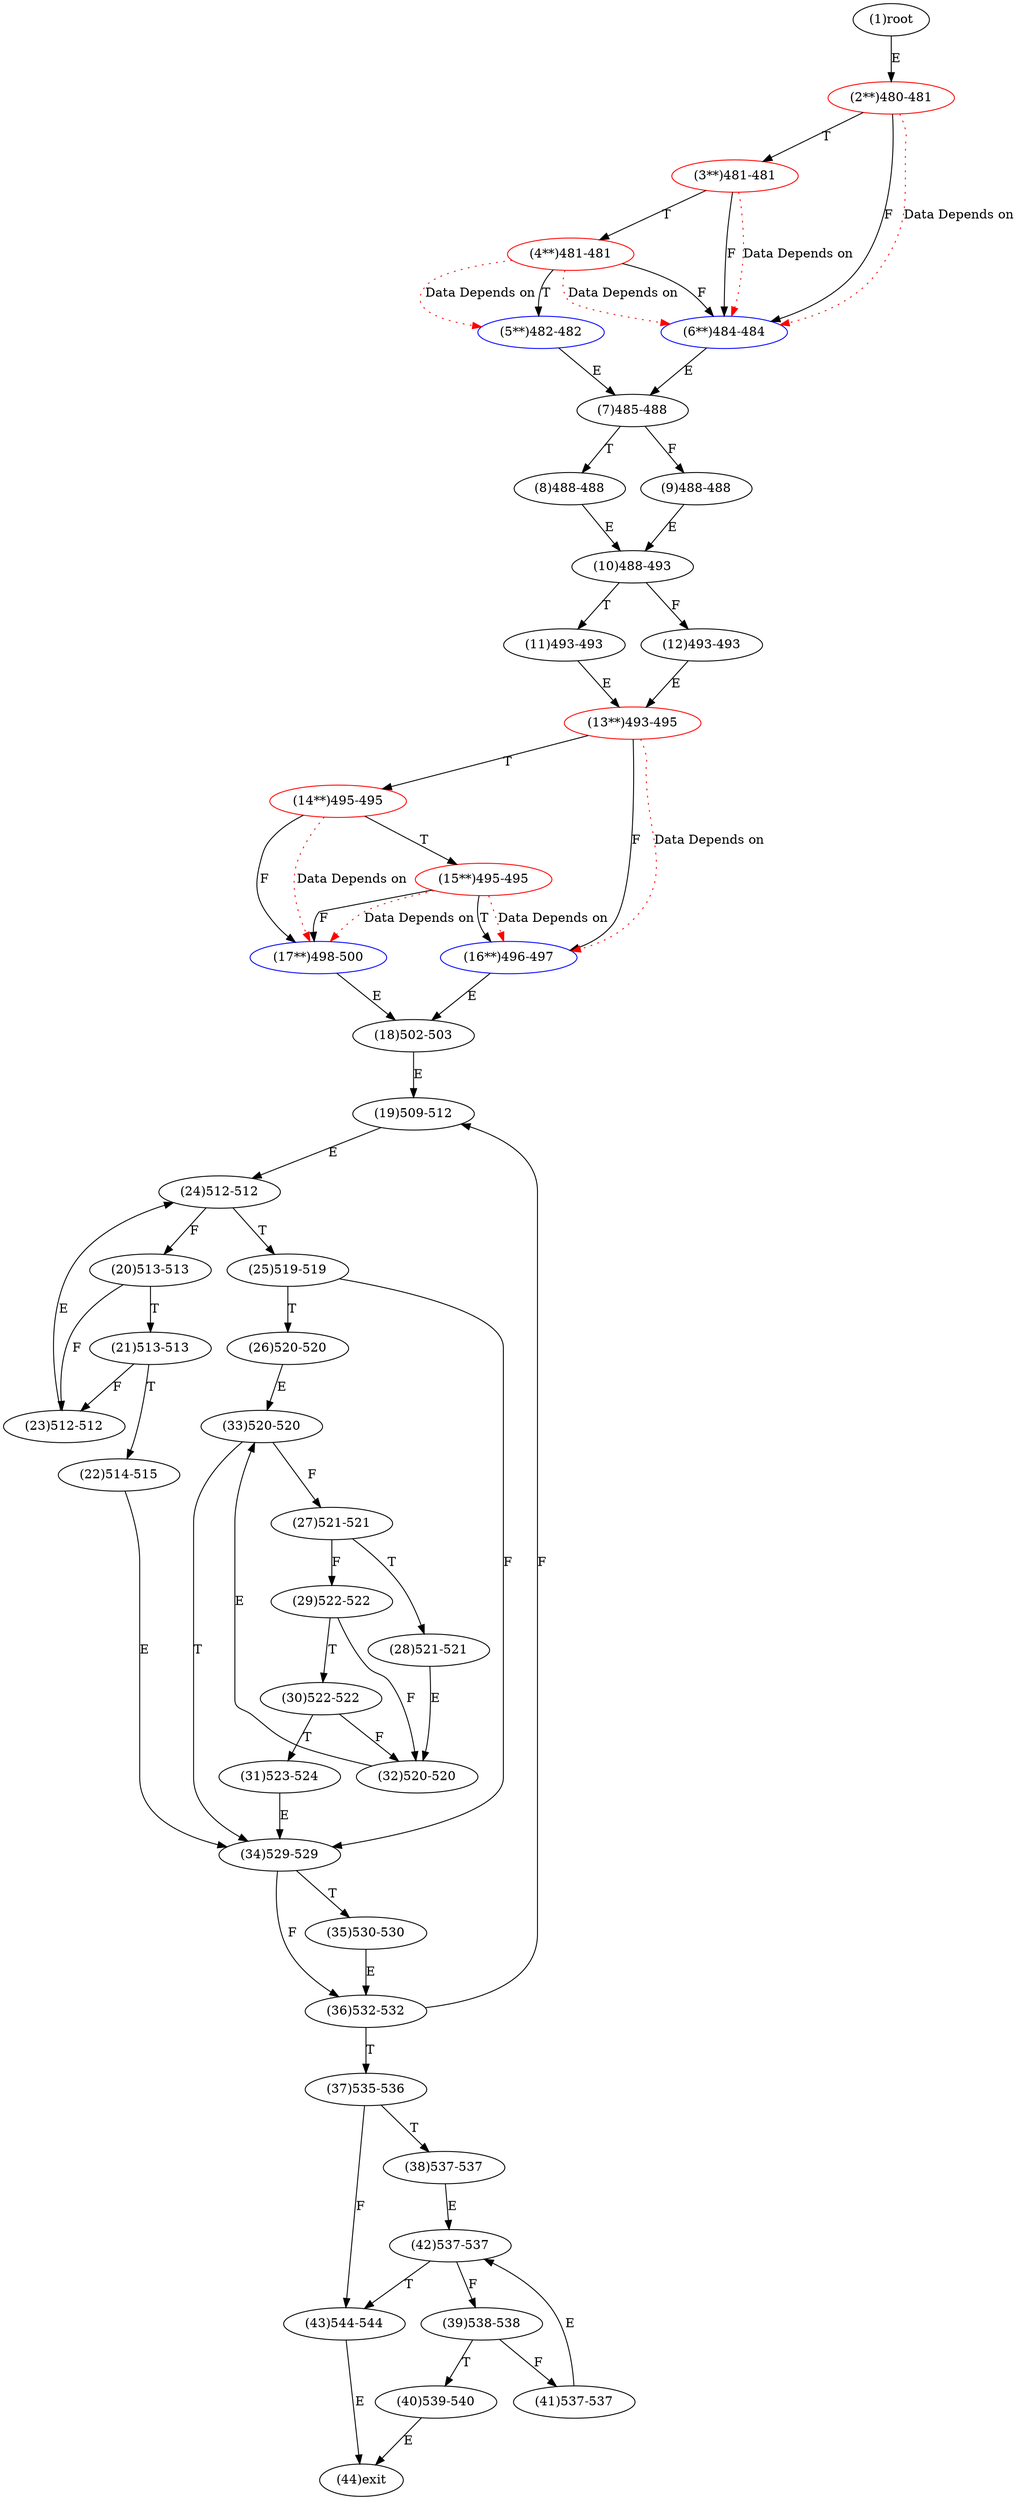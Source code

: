 digraph "" { 
1[ label="(1)root"];
2[ label="(2**)480-481",color=red];
3[ label="(3**)481-481",color=red];
4[ label="(4**)481-481",color=red];
5[ label="(5**)482-482",color=blue];
6[ label="(6**)484-484",color=blue];
7[ label="(7)485-488"];
8[ label="(8)488-488"];
9[ label="(9)488-488"];
10[ label="(10)488-493"];
11[ label="(11)493-493"];
12[ label="(12)493-493"];
13[ label="(13**)493-495",color=red];
14[ label="(14**)495-495",color=red];
15[ label="(15**)495-495",color=red];
17[ label="(17**)498-500",color=blue];
16[ label="(16**)496-497",color=blue];
19[ label="(19)509-512"];
18[ label="(18)502-503"];
21[ label="(21)513-513"];
20[ label="(20)513-513"];
23[ label="(23)512-512"];
22[ label="(22)514-515"];
25[ label="(25)519-519"];
24[ label="(24)512-512"];
27[ label="(27)521-521"];
26[ label="(26)520-520"];
29[ label="(29)522-522"];
28[ label="(28)521-521"];
31[ label="(31)523-524"];
30[ label="(30)522-522"];
34[ label="(34)529-529"];
35[ label="(35)530-530"];
32[ label="(32)520-520"];
33[ label="(33)520-520"];
38[ label="(38)537-537"];
39[ label="(39)538-538"];
36[ label="(36)532-532"];
37[ label="(37)535-536"];
42[ label="(42)537-537"];
43[ label="(43)544-544"];
40[ label="(40)539-540"];
41[ label="(41)537-537"];
44[ label="(44)exit"];
1->2[ label="E"];
2->6[ label="F"];
2->3[ label="T"];
3->6[ label="F"];
3->4[ label="T"];
4->6[ label="F"];
4->5[ label="T"];
5->7[ label="E"];
6->7[ label="E"];
7->9[ label="F"];
7->8[ label="T"];
8->10[ label="E"];
9->10[ label="E"];
10->12[ label="F"];
10->11[ label="T"];
11->13[ label="E"];
12->13[ label="E"];
13->16[ label="F"];
13->14[ label="T"];
14->17[ label="F"];
14->15[ label="T"];
15->17[ label="F"];
15->16[ label="T"];
16->18[ label="E"];
17->18[ label="E"];
18->19[ label="E"];
19->24[ label="E"];
20->23[ label="F"];
20->21[ label="T"];
21->23[ label="F"];
21->22[ label="T"];
22->34[ label="E"];
23->24[ label="E"];
24->20[ label="F"];
24->25[ label="T"];
25->34[ label="F"];
25->26[ label="T"];
26->33[ label="E"];
27->29[ label="F"];
27->28[ label="T"];
28->32[ label="E"];
29->32[ label="F"];
29->30[ label="T"];
30->32[ label="F"];
30->31[ label="T"];
31->34[ label="E"];
32->33[ label="E"];
33->27[ label="F"];
33->34[ label="T"];
34->36[ label="F"];
34->35[ label="T"];
35->36[ label="E"];
36->19[ label="F"];
36->37[ label="T"];
37->43[ label="F"];
37->38[ label="T"];
38->42[ label="E"];
39->41[ label="F"];
39->40[ label="T"];
40->44[ label="E"];
41->42[ label="E"];
42->39[ label="F"];
42->43[ label="T"];
43->44[ label="E"];
2->6[ color="red" label="Data Depends on" style = dotted ];
3->6[ color="red" label="Data Depends on" style = dotted ];
4->5[ color="red" label="Data Depends on" style = dotted ];
4->6[ color="red" label="Data Depends on" style = dotted ];
13->16[ color="red" label="Data Depends on" style = dotted ];
14->17[ color="red" label="Data Depends on" style = dotted ];
15->16[ color="red" label="Data Depends on" style = dotted ];
15->17[ color="red" label="Data Depends on" style = dotted ];
}